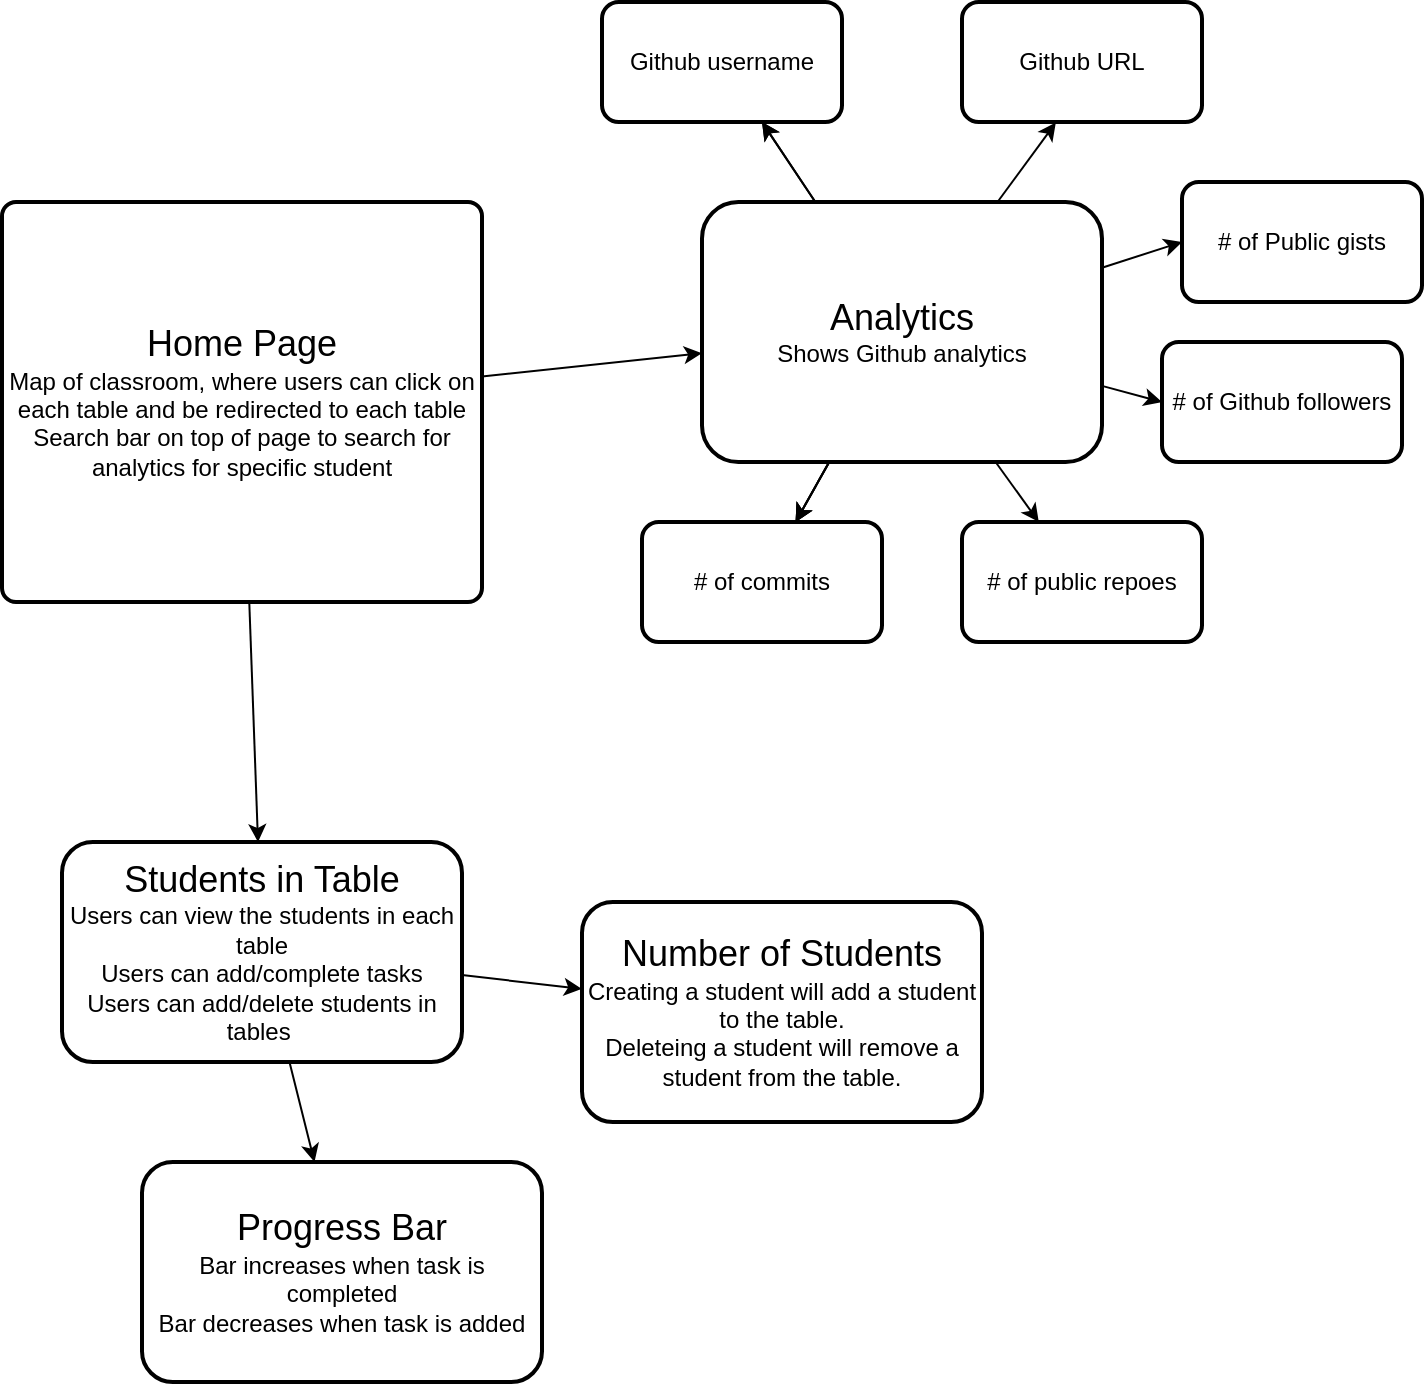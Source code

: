 <mxfile>
    <diagram id="JZCFE4c6fxL9Ami2ZndD" name="Page-1">
        <mxGraphModel dx="862" dy="1655" grid="1" gridSize="10" guides="1" tooltips="1" connect="1" arrows="1" fold="1" page="1" pageScale="1" pageWidth="850" pageHeight="1100" math="0" shadow="0">
            <root>
                <mxCell id="0"/>
                <mxCell id="1" parent="0"/>
                <mxCell id="5" value="" style="edgeStyle=none;html=1;fontSize=12;" edge="1" parent="1" source="2" target="4">
                    <mxGeometry relative="1" as="geometry"/>
                </mxCell>
                <mxCell id="8" value="" style="edgeStyle=none;html=1;fontSize=12;" edge="1" parent="1" source="2" target="7">
                    <mxGeometry relative="1" as="geometry"/>
                </mxCell>
                <mxCell id="2" value="&lt;font style=&quot;&quot;&gt;&lt;span style=&quot;font-size: 18px;&quot;&gt;Home Page&lt;/span&gt;&lt;br&gt;&lt;font style=&quot;font-size: 12px;&quot;&gt;Map of classroom, where users can click on each table and be redirected to each table&lt;br&gt;&lt;/font&gt;Search bar on top of page to search for analytics for specific student&lt;br&gt;&lt;/font&gt;" style="rounded=1;whiteSpace=wrap;html=1;absoluteArcSize=1;arcSize=14;strokeWidth=2;" vertex="1" parent="1">
                    <mxGeometry x="170" y="60" width="240" height="200" as="geometry"/>
                </mxCell>
                <mxCell id="15" value="" style="edgeStyle=none;html=1;fontSize=12;" edge="1" parent="1" source="4" target="14">
                    <mxGeometry relative="1" as="geometry"/>
                </mxCell>
                <mxCell id="16" value="" style="edgeStyle=none;html=1;fontSize=12;" edge="1" parent="1" source="4" target="14">
                    <mxGeometry relative="1" as="geometry"/>
                </mxCell>
                <mxCell id="17" value="" style="edgeStyle=none;html=1;fontSize=12;" edge="1" parent="1" source="4" target="14">
                    <mxGeometry relative="1" as="geometry"/>
                </mxCell>
                <mxCell id="19" style="edgeStyle=none;html=1;fontSize=12;" edge="1" parent="1" source="4" target="18">
                    <mxGeometry relative="1" as="geometry"/>
                </mxCell>
                <mxCell id="21" style="edgeStyle=none;html=1;entryX=0;entryY=0.5;entryDx=0;entryDy=0;fontSize=12;" edge="1" parent="1" source="4" target="20">
                    <mxGeometry relative="1" as="geometry"/>
                </mxCell>
                <mxCell id="23" style="edgeStyle=none;html=1;entryX=0;entryY=0.5;entryDx=0;entryDy=0;fontSize=12;" edge="1" parent="1" source="4" target="22">
                    <mxGeometry relative="1" as="geometry"/>
                </mxCell>
                <mxCell id="25" value="" style="edgeStyle=none;html=1;fontSize=12;" edge="1" parent="1" source="4" target="24">
                    <mxGeometry relative="1" as="geometry"/>
                </mxCell>
                <mxCell id="26" value="" style="edgeStyle=none;html=1;fontSize=12;" edge="1" parent="1" source="4" target="24">
                    <mxGeometry relative="1" as="geometry"/>
                </mxCell>
                <mxCell id="28" style="edgeStyle=none;html=1;entryX=0.391;entryY=1.005;entryDx=0;entryDy=0;entryPerimeter=0;fontSize=12;" edge="1" parent="1" source="4" target="27">
                    <mxGeometry relative="1" as="geometry"/>
                </mxCell>
                <mxCell id="4" value="&lt;span style=&quot;font-size: 18px;&quot;&gt;Analytics&lt;/span&gt;&lt;br&gt;Shows Github analytics" style="whiteSpace=wrap;html=1;rounded=1;arcSize=14;strokeWidth=2;" vertex="1" parent="1">
                    <mxGeometry x="520" y="60" width="200" height="130" as="geometry"/>
                </mxCell>
                <mxCell id="11" value="" style="edgeStyle=none;html=1;fontSize=12;" edge="1" parent="1" source="7" target="10">
                    <mxGeometry relative="1" as="geometry"/>
                </mxCell>
                <mxCell id="13" value="" style="edgeStyle=none;html=1;fontSize=12;" edge="1" parent="1" source="7" target="12">
                    <mxGeometry relative="1" as="geometry"/>
                </mxCell>
                <mxCell id="7" value="&lt;font style=&quot;&quot;&gt;&lt;font style=&quot;font-size: 18px;&quot;&gt;Students in Table&lt;br&gt;&lt;/font&gt;Users can view the students in each table&lt;br&gt;Users can add/complete tasks&lt;br&gt;Users can add/delete students in tables&amp;nbsp;&lt;/font&gt;" style="rounded=1;whiteSpace=wrap;html=1;arcSize=14;strokeWidth=2;" vertex="1" parent="1">
                    <mxGeometry x="200" y="380" width="200" height="110" as="geometry"/>
                </mxCell>
                <mxCell id="10" value="&lt;font style=&quot;&quot;&gt;&lt;span style=&quot;font-size: 18px;&quot;&gt;Progress Bar&lt;br&gt;&lt;/span&gt;Bar increases when task is completed&lt;br&gt;Bar decreases when task is added&lt;br&gt;&lt;/font&gt;" style="rounded=1;whiteSpace=wrap;html=1;arcSize=14;strokeWidth=2;" vertex="1" parent="1">
                    <mxGeometry x="240" y="540" width="200" height="110" as="geometry"/>
                </mxCell>
                <mxCell id="12" value="&lt;font style=&quot;&quot;&gt;&lt;span style=&quot;font-size: 18px;&quot;&gt;Number of Students&lt;br&gt;&lt;/span&gt;Creating a student will add a student to the table.&lt;br&gt;Deleteing a student will remove a student from the table.&lt;br&gt;&lt;/font&gt;" style="rounded=1;whiteSpace=wrap;html=1;arcSize=14;strokeWidth=2;" vertex="1" parent="1">
                    <mxGeometry x="460" y="410" width="200" height="110" as="geometry"/>
                </mxCell>
                <mxCell id="14" value="# of commits" style="whiteSpace=wrap;html=1;rounded=1;arcSize=14;strokeWidth=2;" vertex="1" parent="1">
                    <mxGeometry x="490" y="220" width="120" height="60" as="geometry"/>
                </mxCell>
                <mxCell id="18" value="# of public repoes" style="whiteSpace=wrap;html=1;rounded=1;arcSize=14;strokeWidth=2;" vertex="1" parent="1">
                    <mxGeometry x="650" y="220" width="120" height="60" as="geometry"/>
                </mxCell>
                <mxCell id="20" value="# of Github followers" style="whiteSpace=wrap;html=1;rounded=1;arcSize=14;strokeWidth=2;" vertex="1" parent="1">
                    <mxGeometry x="750" y="130" width="120" height="60" as="geometry"/>
                </mxCell>
                <mxCell id="22" value="# of Public gists" style="whiteSpace=wrap;html=1;rounded=1;arcSize=14;strokeWidth=2;" vertex="1" parent="1">
                    <mxGeometry x="760" y="50" width="120" height="60" as="geometry"/>
                </mxCell>
                <mxCell id="24" value="Github username" style="whiteSpace=wrap;html=1;rounded=1;arcSize=14;strokeWidth=2;" vertex="1" parent="1">
                    <mxGeometry x="470" y="-40" width="120" height="60" as="geometry"/>
                </mxCell>
                <mxCell id="27" value="Github URL" style="whiteSpace=wrap;html=1;rounded=1;arcSize=14;strokeWidth=2;" vertex="1" parent="1">
                    <mxGeometry x="650" y="-40" width="120" height="60" as="geometry"/>
                </mxCell>
            </root>
        </mxGraphModel>
    </diagram>
</mxfile>